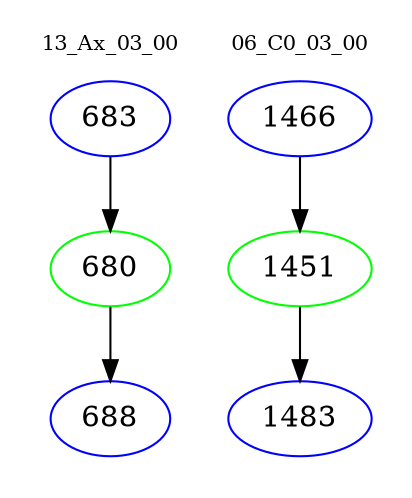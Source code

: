 digraph{
subgraph cluster_0 {
color = white
label = "13_Ax_03_00";
fontsize=10;
T0_683 [label="683", color="blue"]
T0_683 -> T0_680 [color="black"]
T0_680 [label="680", color="green"]
T0_680 -> T0_688 [color="black"]
T0_688 [label="688", color="blue"]
}
subgraph cluster_1 {
color = white
label = "06_C0_03_00";
fontsize=10;
T1_1466 [label="1466", color="blue"]
T1_1466 -> T1_1451 [color="black"]
T1_1451 [label="1451", color="green"]
T1_1451 -> T1_1483 [color="black"]
T1_1483 [label="1483", color="blue"]
}
}
